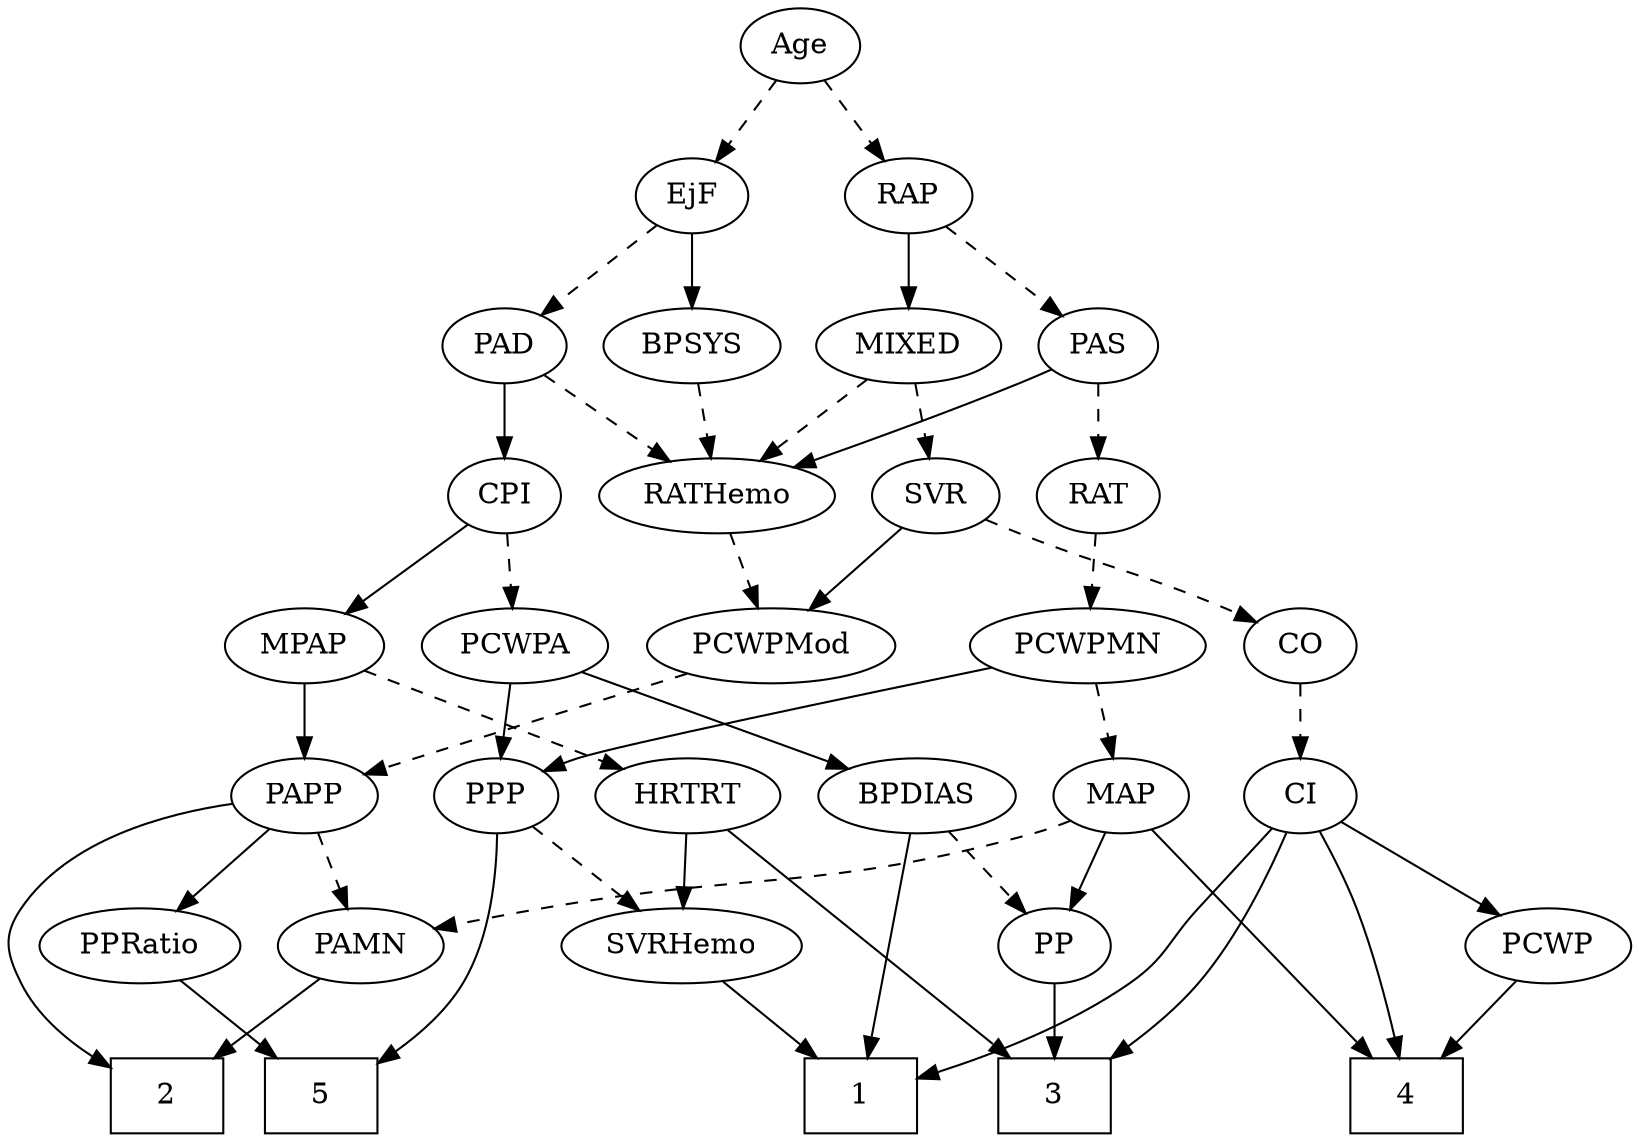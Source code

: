 strict digraph {
	graph [bb="0,0,730.1,540"];
	node [label="\N"];
	1	[height=0.5,
		pos="370,18",
		shape=box,
		width=0.75];
	2	[height=0.5,
		pos="27,18",
		shape=box,
		width=0.75];
	3	[height=0.5,
		pos="463,18",
		shape=box,
		width=0.75];
	4	[height=0.5,
		pos="632,18",
		shape=box,
		width=0.75];
	5	[height=0.5,
		pos="137,18",
		shape=box,
		width=0.75];
	Age	[height=0.5,
		pos="347,522",
		width=0.75];
	EjF	[height=0.5,
		pos="299,450",
		width=0.75];
	Age -> EjF	[pos="e,309.85,466.82 336.11,505.12 330.03,496.26 322.34,485.04 315.54,475.12",
		style=dashed];
	RAP	[height=0.5,
		pos="395,450",
		width=0.77632];
	Age -> RAP	[pos="e,384.15,466.82 357.89,505.12 363.97,496.26 371.66,485.04 378.46,475.12",
		style=dashed];
	BPSYS	[height=0.5,
		pos="299,378",
		width=1.0471];
	EjF -> BPSYS	[pos="e,299,396.1 299,431.7 299,423.98 299,414.71 299,406.11",
		style=solid];
	PAD	[height=0.5,
		pos="215,378",
		width=0.79437];
	EjF -> PAD	[pos="e,231.72,392.93 282.8,435.5 270.53,425.27 253.45,411.04 239.51,399.42",
		style=dashed];
	MIXED	[height=0.5,
		pos="395,378",
		width=1.1193];
	RAP -> MIXED	[pos="e,395,396.1 395,431.7 395,423.98 395,414.71 395,406.11",
		style=solid];
	PAS	[height=0.5,
		pos="480,378",
		width=0.75];
	RAP -> PAS	[pos="e,463.53,392.56 411.79,435.17 424.33,424.85 441.65,410.58 455.7,399.01",
		style=dashed];
	RATHemo	[height=0.5,
		pos="310,306",
		width=1.3721];
	MIXED -> RATHemo	[pos="e,329,322.64 376.56,361.81 364.91,352.22 349.67,339.67 336.72,329",
		style=dashed];
	SVR	[height=0.5,
		pos="405,306",
		width=0.77632];
	MIXED -> SVR	[pos="e,402.56,324.1 397.47,359.7 398.57,351.98 399.9,342.71 401.13,334.11",
		style=dashed];
	MPAP	[height=0.5,
		pos="124,234",
		width=0.97491];
	PAPP	[height=0.5,
		pos="124,162",
		width=0.88464];
	MPAP -> PAPP	[pos="e,124,180.1 124,215.7 124,207.98 124,198.71 124,190.11",
		style=solid];
	HRTRT	[height=0.5,
		pos="295,162",
		width=1.1013];
	MPAP -> HRTRT	[pos="e,266.47,174.68 150.72,222.06 179.24,210.39 224.66,191.79 256.92,178.59",
		style=dashed];
	BPSYS -> RATHemo	[pos="e,307.31,324.1 301.72,359.7 302.93,351.98 304.39,342.71 305.74,334.11",
		style=dashed];
	PAD -> RATHemo	[pos="e,288.89,322.55 232.87,363.83 246.29,353.94 264.97,340.18 280.59,328.67",
		style=dashed];
	CPI	[height=0.5,
		pos="215,306",
		width=0.75];
	PAD -> CPI	[pos="e,215,324.1 215,359.7 215,351.98 215,342.71 215,334.11",
		style=solid];
	CO	[height=0.5,
		pos="570,234",
		width=0.75];
	CI	[height=0.5,
		pos="570,162",
		width=0.75];
	CO -> CI	[pos="e,570,180.1 570,215.7 570,207.98 570,198.71 570,190.11",
		style=dashed];
	PAS -> RATHemo	[pos="e,343.29,319.48 458.78,366.7 453.95,364.44 448.82,362.09 444,360 413.74,346.89 379.12,333.23 352.65,323.06",
		style=solid];
	RAT	[height=0.5,
		pos="479,306",
		width=0.75827];
	PAS -> RAT	[pos="e,479.24,324.1 479.75,359.7 479.64,351.98 479.51,342.71 479.39,334.11",
		style=dashed];
	PAMN	[height=0.5,
		pos="150,90",
		width=1.011];
	PAMN -> 2	[pos="e,54.326,34.552 126.86,75.834 108.92,65.622 83.723,51.282 63.129,39.561",
		style=solid];
	PCWPMod	[height=0.5,
		pos="331,234",
		width=1.4443];
	RATHemo -> PCWPMod	[pos="e,325.82,252.28 315.08,288.05 317.42,280.26 320.25,270.82 322.88,262.08",
		style=dashed];
	CPI -> MPAP	[pos="e,142.61,249.31 197.88,291.83 184.59,281.61 165.92,267.24 150.67,255.51",
		style=solid];
	PCWPA	[height=0.5,
		pos="219,234",
		width=1.1555];
	CPI -> PCWPA	[pos="e,218.02,252.1 215.99,287.7 216.43,279.98 216.96,270.71 217.45,262.11",
		style=dashed];
	PCWPMN	[height=0.5,
		pos="475,234",
		width=1.3902];
	RAT -> PCWPMN	[pos="e,475.98,252.1 478.01,287.7 477.57,279.98 477.04,270.71 476.55,262.11",
		style=dashed];
	SVR -> CO	[pos="e,548.78,245.3 427.43,294.77 432.53,292.5 437.94,290.13 443,288 483.08,271.12 494.09,269.3 534,252 535.81,251.22 537.66,250.4 539.52,\
249.56",
		style=dashed];
	SVR -> PCWPMod	[pos="e,348.12,251.2 389.67,290.5 379.83,281.19 366.84,268.9 355.58,258.25",
		style=solid];
	PCWPMod -> PAPP	[pos="e,150.72,172.1 295.14,220.92 263.31,210.19 215.55,194.08 174,180 169.63,178.52 165.05,176.97 160.51,175.42",
		style=dashed];
	BPDIAS	[height=0.5,
		pos="395,162",
		width=1.1735];
	PCWPA -> BPDIAS	[pos="e,365.15,174.87 248.46,221.28 277.81,209.61 323.07,191.61 355.52,178.7",
		style=solid];
	PPP	[height=0.5,
		pos="210,162",
		width=0.75];
	PCWPA -> PPP	[pos="e,212.2,180.1 216.78,215.7 215.78,207.98 214.59,198.71 213.49,190.11",
		style=solid];
	MAP	[height=0.5,
		pos="486,162",
		width=0.84854];
	PCWPMN -> MAP	[pos="e,483.31,180.1 477.72,215.7 478.93,207.98 480.39,198.71 481.74,190.11",
		style=dashed];
	PCWPMN -> PPP	[pos="e,230.62,173.66 432.31,224.26 375.98,212.53 280.02,191.82 246,180 244.09,179.34 242.15,178.6 240.2,177.82",
		style=solid];
	SVRHemo	[height=0.5,
		pos="292,90",
		width=1.3902];
	SVRHemo -> 1	[pos="e,351.01,36.044 309.7,73.116 319.61,64.222 332.17,52.953 343.25,43.003",
		style=solid];
	BPDIAS -> 1	[pos="e,373.03,36.189 391.98,143.87 387.72,119.67 379.9,75.211 374.82,46.393",
		style=solid];
	PP	[height=0.5,
		pos="463,90",
		width=0.75];
	BPDIAS -> PP	[pos="e,448.56,105.86 410.43,145.12 419.64,135.64 431.47,123.46 441.57,113.06",
		style=dashed];
	MAP -> 4	[pos="e,614.07,36.443 501.07,146.34 526.06,122.04 576.31,73.162 606.77,43.534",
		style=solid];
	MAP -> PAMN	[pos="e,182.67,97.963 462.65,149.99 457.27,147.76 451.5,145.61 446,144 353.85,117.04 327.38,125.63 233,108 219.88,105.55 205.63,102.7 \
192.71,100.04",
		style=dashed];
	MAP -> PP	[pos="e,468.52,107.79 480.43,144.05 477.8,136.06 474.61,126.33 471.67,117.4",
		style=solid];
	PP -> 3	[pos="e,463,36.104 463,71.697 463,63.983 463,54.712 463,46.112",
		style=solid];
	PPP -> 5	[pos="e,162.38,36.043 210.35,143.86 210.02,125.11 207.37,94.706 195,72 188.93,60.863 179.63,50.825 170.23,42.557",
		style=solid];
	PPP -> SVRHemo	[pos="e,273.54,106.76 226.2,147.17 237.49,137.54 252.79,124.47 265.8,113.37",
		style=dashed];
	PPRatio	[height=0.5,
		pos="56,90",
		width=1.1013];
	PPRatio -> 5	[pos="e,117.18,36.127 73.576,73.811 84.01,64.794 97.471,53.161 109.31,42.933",
		style=solid];
	PCWP	[height=0.5,
		pos="695,90",
		width=0.97491];
	PCWP -> 4	[pos="e,647.71,36.461 681.02,73.465 673.24,64.82 663.37,53.852 654.53,44.028",
		style=solid];
	CI -> 1	[pos="e,397.17,28.338 558.97,145.32 542.88,122.78 513.31,82.735 499,72 483.91,60.676 439.37,43.493 406.84,31.784",
		style=solid];
	CI -> 3	[pos="e,490.3,35.164 565.55,143.91 560,124.92 549.09,94.038 532,72 522.84,60.186 510.45,49.585 498.69,41.025",
		style=solid];
	CI -> 4	[pos="e,629.29,36.033 582.87,146.15 591.09,136 601.4,121.91 608,108 617.4,88.176 623.61,64.06 627.36,45.935",
		style=solid];
	CI -> PCWP	[pos="e,672,103.88 590.08,149.75 609.82,138.7 640.25,121.66 663.27,108.77",
		style=solid];
	PAPP -> 2	[pos="e,16.04,36.074 93.553,156.55 65.68,150.69 25.973,137.42 7,108 -5.1876,89.099 2.3004,63.781 11.385,44.982",
		style=solid];
	PAPP -> PAMN	[pos="e,143.76,107.79 130.29,144.05 133.26,136.06 136.88,126.33 140.19,117.4",
		style=dashed];
	PAPP -> PPRatio	[pos="e,71.197,106.64 109.25,145.81 100.19,136.49 88.426,124.38 78.257,113.91",
		style=solid];
	HRTRT -> 3	[pos="e,442.81,36.062 312.98,145.8 342.21,121.1 400.25,72.037 434.95,42.712",
		style=solid];
	HRTRT -> SVRHemo	[pos="e,292.73,108.1 294.26,143.7 293.93,135.98 293.53,126.71 293.16,118.11",
		style=solid];
}
